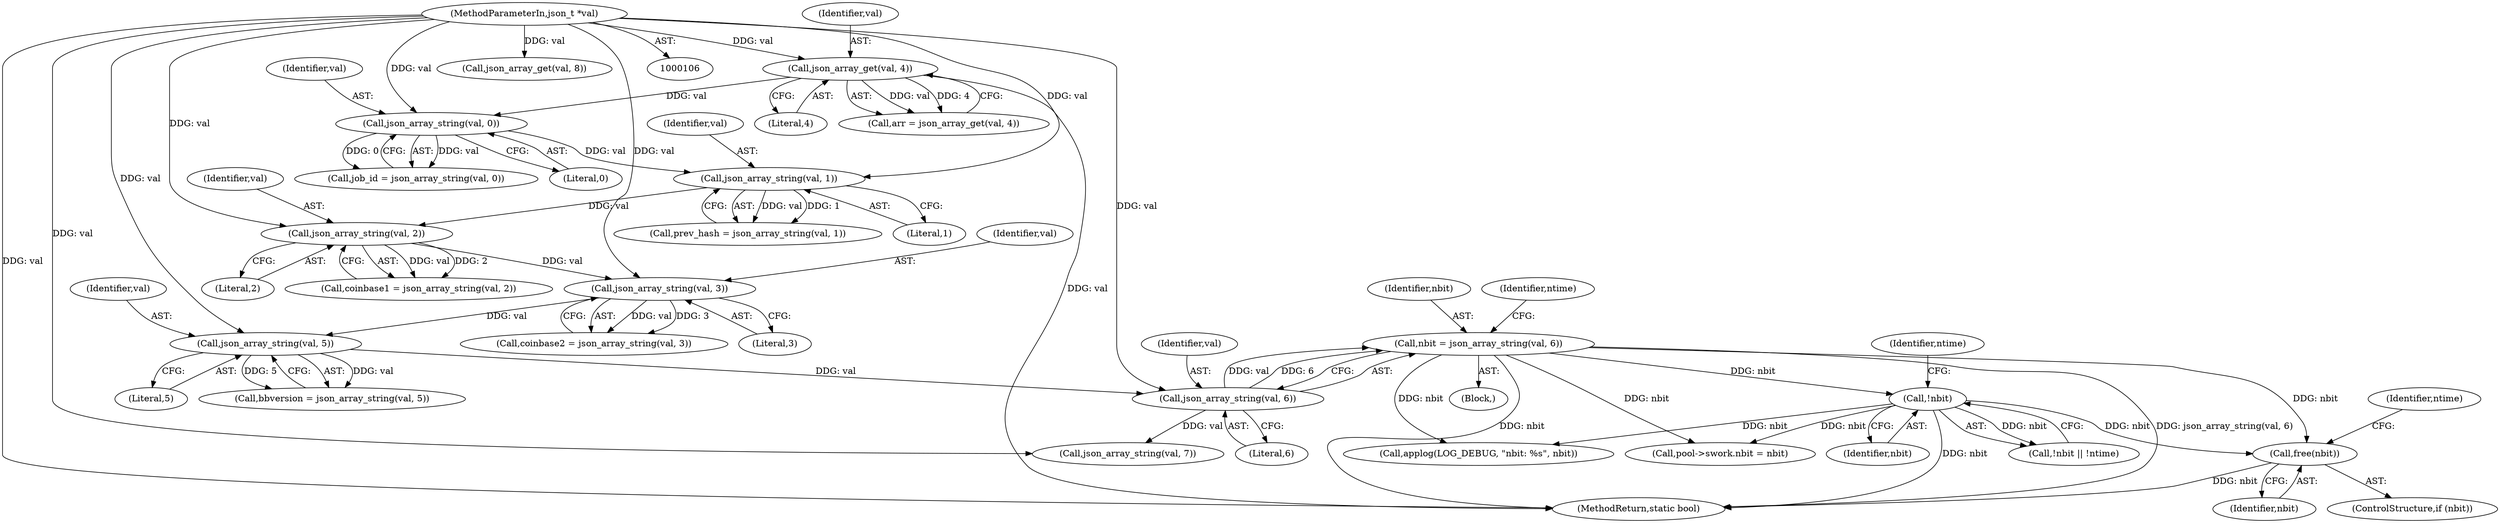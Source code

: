 digraph "0_sgminer_910c36089940e81fb85c65b8e63dcd2fac71470c@API" {
"1000233" [label="(Call,free(nbit))"];
"1000206" [label="(Call,!nbit)"];
"1000173" [label="(Call,nbit = json_array_string(val, 6))"];
"1000175" [label="(Call,json_array_string(val, 6))"];
"1000170" [label="(Call,json_array_string(val, 5))"];
"1000165" [label="(Call,json_array_string(val, 3))"];
"1000160" [label="(Call,json_array_string(val, 2))"];
"1000155" [label="(Call,json_array_string(val, 1))"];
"1000150" [label="(Call,json_array_string(val, 0))"];
"1000133" [label="(Call,json_array_get(val, 4))"];
"1000108" [label="(MethodParameterIn,json_t *val)"];
"1000205" [label="(Call,!nbit || !ntime)"];
"1000168" [label="(Call,bbversion = json_array_string(val, 5))"];
"1000135" [label="(Literal,4)"];
"1000148" [label="(Call,job_id = json_array_string(val, 0))"];
"1000234" [label="(Identifier,nbit)"];
"1000175" [label="(Call,json_array_string(val, 6))"];
"1000176" [label="(Identifier,val)"];
"1000163" [label="(Call,coinbase2 = json_array_string(val, 3))"];
"1000109" [label="(Block,)"];
"1000155" [label="(Call,json_array_string(val, 1))"];
"1000236" [label="(Identifier,ntime)"];
"1000179" [label="(Identifier,ntime)"];
"1000717" [label="(Call,applog(LOG_DEBUG, \"nbit: %s\", nbit))"];
"1000174" [label="(Identifier,nbit)"];
"1000170" [label="(Call,json_array_string(val, 5))"];
"1000233" [label="(Call,free(nbit))"];
"1000206" [label="(Call,!nbit)"];
"1000108" [label="(MethodParameterIn,json_t *val)"];
"1000171" [label="(Identifier,val)"];
"1000166" [label="(Identifier,val)"];
"1000152" [label="(Literal,0)"];
"1000209" [label="(Identifier,ntime)"];
"1000162" [label="(Literal,2)"];
"1000180" [label="(Call,json_array_string(val, 7))"];
"1000161" [label="(Identifier,val)"];
"1000308" [label="(Call,pool->swork.nbit = nbit)"];
"1000151" [label="(Identifier,val)"];
"1000186" [label="(Call,json_array_get(val, 8))"];
"1000177" [label="(Literal,6)"];
"1000131" [label="(Call,arr = json_array_get(val, 4))"];
"1000153" [label="(Call,prev_hash = json_array_string(val, 1))"];
"1000150" [label="(Call,json_array_string(val, 0))"];
"1000160" [label="(Call,json_array_string(val, 2))"];
"1000173" [label="(Call,nbit = json_array_string(val, 6))"];
"1000207" [label="(Identifier,nbit)"];
"1000165" [label="(Call,json_array_string(val, 3))"];
"1000231" [label="(ControlStructure,if (nbit))"];
"1000156" [label="(Identifier,val)"];
"1000158" [label="(Call,coinbase1 = json_array_string(val, 2))"];
"1000133" [label="(Call,json_array_get(val, 4))"];
"1000759" [label="(MethodReturn,static bool)"];
"1000167" [label="(Literal,3)"];
"1000157" [label="(Literal,1)"];
"1000134" [label="(Identifier,val)"];
"1000172" [label="(Literal,5)"];
"1000233" -> "1000231"  [label="AST: "];
"1000233" -> "1000234"  [label="CFG: "];
"1000234" -> "1000233"  [label="AST: "];
"1000236" -> "1000233"  [label="CFG: "];
"1000233" -> "1000759"  [label="DDG: nbit"];
"1000206" -> "1000233"  [label="DDG: nbit"];
"1000173" -> "1000233"  [label="DDG: nbit"];
"1000206" -> "1000205"  [label="AST: "];
"1000206" -> "1000207"  [label="CFG: "];
"1000207" -> "1000206"  [label="AST: "];
"1000209" -> "1000206"  [label="CFG: "];
"1000205" -> "1000206"  [label="CFG: "];
"1000206" -> "1000759"  [label="DDG: nbit"];
"1000206" -> "1000205"  [label="DDG: nbit"];
"1000173" -> "1000206"  [label="DDG: nbit"];
"1000206" -> "1000308"  [label="DDG: nbit"];
"1000206" -> "1000717"  [label="DDG: nbit"];
"1000173" -> "1000109"  [label="AST: "];
"1000173" -> "1000175"  [label="CFG: "];
"1000174" -> "1000173"  [label="AST: "];
"1000175" -> "1000173"  [label="AST: "];
"1000179" -> "1000173"  [label="CFG: "];
"1000173" -> "1000759"  [label="DDG: nbit"];
"1000173" -> "1000759"  [label="DDG: json_array_string(val, 6)"];
"1000175" -> "1000173"  [label="DDG: val"];
"1000175" -> "1000173"  [label="DDG: 6"];
"1000173" -> "1000308"  [label="DDG: nbit"];
"1000173" -> "1000717"  [label="DDG: nbit"];
"1000175" -> "1000177"  [label="CFG: "];
"1000176" -> "1000175"  [label="AST: "];
"1000177" -> "1000175"  [label="AST: "];
"1000170" -> "1000175"  [label="DDG: val"];
"1000108" -> "1000175"  [label="DDG: val"];
"1000175" -> "1000180"  [label="DDG: val"];
"1000170" -> "1000168"  [label="AST: "];
"1000170" -> "1000172"  [label="CFG: "];
"1000171" -> "1000170"  [label="AST: "];
"1000172" -> "1000170"  [label="AST: "];
"1000168" -> "1000170"  [label="CFG: "];
"1000170" -> "1000168"  [label="DDG: val"];
"1000170" -> "1000168"  [label="DDG: 5"];
"1000165" -> "1000170"  [label="DDG: val"];
"1000108" -> "1000170"  [label="DDG: val"];
"1000165" -> "1000163"  [label="AST: "];
"1000165" -> "1000167"  [label="CFG: "];
"1000166" -> "1000165"  [label="AST: "];
"1000167" -> "1000165"  [label="AST: "];
"1000163" -> "1000165"  [label="CFG: "];
"1000165" -> "1000163"  [label="DDG: val"];
"1000165" -> "1000163"  [label="DDG: 3"];
"1000160" -> "1000165"  [label="DDG: val"];
"1000108" -> "1000165"  [label="DDG: val"];
"1000160" -> "1000158"  [label="AST: "];
"1000160" -> "1000162"  [label="CFG: "];
"1000161" -> "1000160"  [label="AST: "];
"1000162" -> "1000160"  [label="AST: "];
"1000158" -> "1000160"  [label="CFG: "];
"1000160" -> "1000158"  [label="DDG: val"];
"1000160" -> "1000158"  [label="DDG: 2"];
"1000155" -> "1000160"  [label="DDG: val"];
"1000108" -> "1000160"  [label="DDG: val"];
"1000155" -> "1000153"  [label="AST: "];
"1000155" -> "1000157"  [label="CFG: "];
"1000156" -> "1000155"  [label="AST: "];
"1000157" -> "1000155"  [label="AST: "];
"1000153" -> "1000155"  [label="CFG: "];
"1000155" -> "1000153"  [label="DDG: val"];
"1000155" -> "1000153"  [label="DDG: 1"];
"1000150" -> "1000155"  [label="DDG: val"];
"1000108" -> "1000155"  [label="DDG: val"];
"1000150" -> "1000148"  [label="AST: "];
"1000150" -> "1000152"  [label="CFG: "];
"1000151" -> "1000150"  [label="AST: "];
"1000152" -> "1000150"  [label="AST: "];
"1000148" -> "1000150"  [label="CFG: "];
"1000150" -> "1000148"  [label="DDG: val"];
"1000150" -> "1000148"  [label="DDG: 0"];
"1000133" -> "1000150"  [label="DDG: val"];
"1000108" -> "1000150"  [label="DDG: val"];
"1000133" -> "1000131"  [label="AST: "];
"1000133" -> "1000135"  [label="CFG: "];
"1000134" -> "1000133"  [label="AST: "];
"1000135" -> "1000133"  [label="AST: "];
"1000131" -> "1000133"  [label="CFG: "];
"1000133" -> "1000759"  [label="DDG: val"];
"1000133" -> "1000131"  [label="DDG: val"];
"1000133" -> "1000131"  [label="DDG: 4"];
"1000108" -> "1000133"  [label="DDG: val"];
"1000108" -> "1000106"  [label="AST: "];
"1000108" -> "1000759"  [label="DDG: val"];
"1000108" -> "1000180"  [label="DDG: val"];
"1000108" -> "1000186"  [label="DDG: val"];
}
